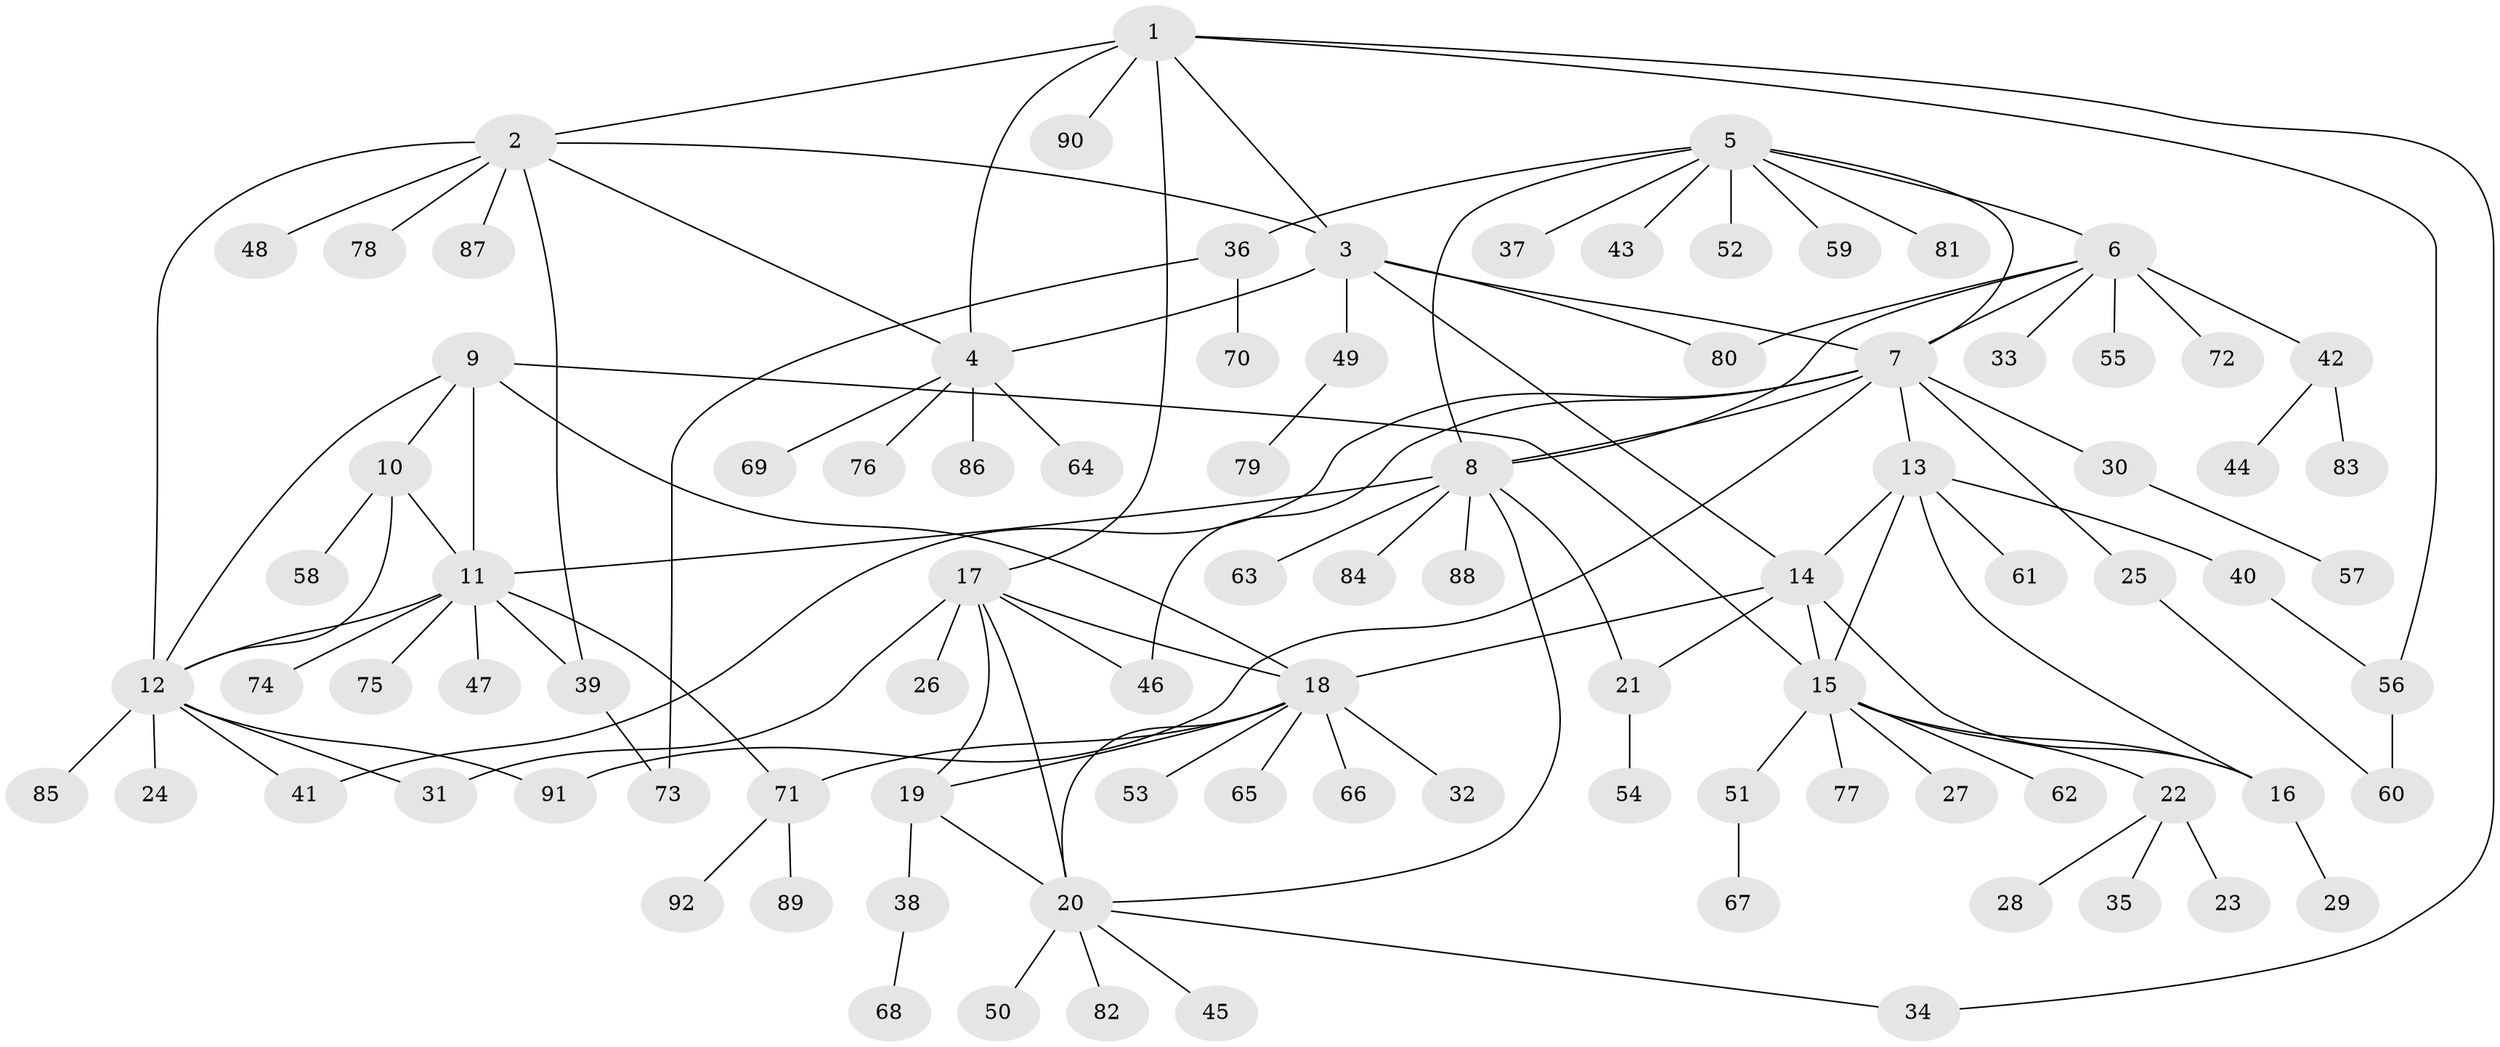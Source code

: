 // Generated by graph-tools (version 1.1) at 2025/11/02/27/25 16:11:36]
// undirected, 92 vertices, 124 edges
graph export_dot {
graph [start="1"]
  node [color=gray90,style=filled];
  1;
  2;
  3;
  4;
  5;
  6;
  7;
  8;
  9;
  10;
  11;
  12;
  13;
  14;
  15;
  16;
  17;
  18;
  19;
  20;
  21;
  22;
  23;
  24;
  25;
  26;
  27;
  28;
  29;
  30;
  31;
  32;
  33;
  34;
  35;
  36;
  37;
  38;
  39;
  40;
  41;
  42;
  43;
  44;
  45;
  46;
  47;
  48;
  49;
  50;
  51;
  52;
  53;
  54;
  55;
  56;
  57;
  58;
  59;
  60;
  61;
  62;
  63;
  64;
  65;
  66;
  67;
  68;
  69;
  70;
  71;
  72;
  73;
  74;
  75;
  76;
  77;
  78;
  79;
  80;
  81;
  82;
  83;
  84;
  85;
  86;
  87;
  88;
  89;
  90;
  91;
  92;
  1 -- 2;
  1 -- 3;
  1 -- 4;
  1 -- 17;
  1 -- 34;
  1 -- 56;
  1 -- 90;
  2 -- 3;
  2 -- 4;
  2 -- 12;
  2 -- 39;
  2 -- 48;
  2 -- 78;
  2 -- 87;
  3 -- 4;
  3 -- 7;
  3 -- 14;
  3 -- 49;
  3 -- 80;
  4 -- 64;
  4 -- 69;
  4 -- 76;
  4 -- 86;
  5 -- 6;
  5 -- 7;
  5 -- 8;
  5 -- 36;
  5 -- 37;
  5 -- 43;
  5 -- 52;
  5 -- 59;
  5 -- 81;
  6 -- 7;
  6 -- 8;
  6 -- 33;
  6 -- 42;
  6 -- 55;
  6 -- 72;
  6 -- 80;
  7 -- 8;
  7 -- 13;
  7 -- 25;
  7 -- 30;
  7 -- 41;
  7 -- 46;
  7 -- 91;
  8 -- 11;
  8 -- 20;
  8 -- 21;
  8 -- 63;
  8 -- 84;
  8 -- 88;
  9 -- 10;
  9 -- 11;
  9 -- 12;
  9 -- 15;
  9 -- 18;
  10 -- 11;
  10 -- 12;
  10 -- 58;
  11 -- 12;
  11 -- 39;
  11 -- 47;
  11 -- 71;
  11 -- 74;
  11 -- 75;
  12 -- 24;
  12 -- 31;
  12 -- 41;
  12 -- 85;
  12 -- 91;
  13 -- 14;
  13 -- 15;
  13 -- 16;
  13 -- 40;
  13 -- 61;
  14 -- 15;
  14 -- 16;
  14 -- 18;
  14 -- 21;
  15 -- 16;
  15 -- 22;
  15 -- 27;
  15 -- 51;
  15 -- 62;
  15 -- 77;
  16 -- 29;
  17 -- 18;
  17 -- 19;
  17 -- 20;
  17 -- 26;
  17 -- 31;
  17 -- 46;
  18 -- 19;
  18 -- 20;
  18 -- 32;
  18 -- 53;
  18 -- 65;
  18 -- 66;
  18 -- 71;
  19 -- 20;
  19 -- 38;
  20 -- 34;
  20 -- 45;
  20 -- 50;
  20 -- 82;
  21 -- 54;
  22 -- 23;
  22 -- 28;
  22 -- 35;
  25 -- 60;
  30 -- 57;
  36 -- 70;
  36 -- 73;
  38 -- 68;
  39 -- 73;
  40 -- 56;
  42 -- 44;
  42 -- 83;
  49 -- 79;
  51 -- 67;
  56 -- 60;
  71 -- 89;
  71 -- 92;
}
